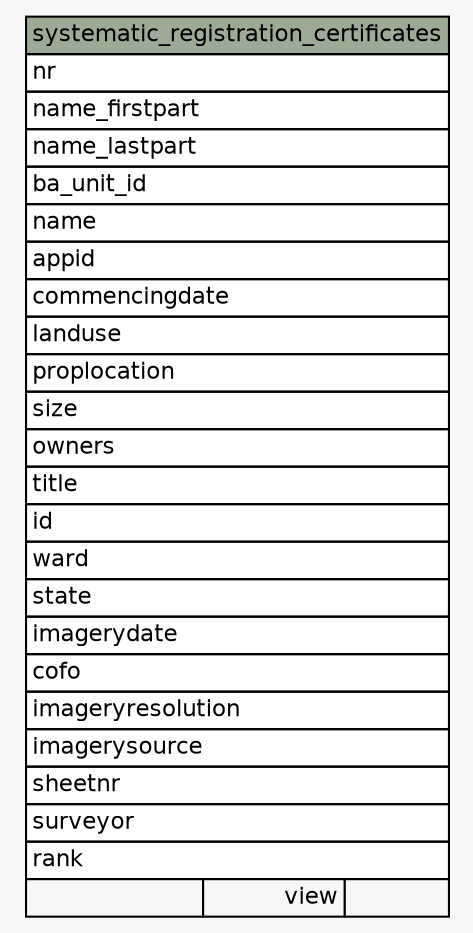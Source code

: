 // dot 2.36.0 on Windows 7 6.1
// SchemaSpy rev 590
digraph "systematic_registration_certificates" {
  graph [
    rankdir="RL"
    bgcolor="#f7f7f7"
    nodesep="0.18"
    ranksep="0.46"
    fontname="Helvetica"
    fontsize="11"
  ];
  node [
    fontname="Helvetica"
    fontsize="11"
    shape="plaintext"
  ];
  edge [
    arrowsize="0.8"
  ];
  "systematic_registration_certificates" [
    label=<
    <TABLE BORDER="0" CELLBORDER="1" CELLSPACING="0" BGCOLOR="#ffffff">
      <TR><TD COLSPAN="3" BGCOLOR="#9bab96" ALIGN="CENTER">systematic_registration_certificates</TD></TR>
      <TR><TD PORT="nr" COLSPAN="3" ALIGN="LEFT">nr</TD></TR>
      <TR><TD PORT="name_firstpart" COLSPAN="3" ALIGN="LEFT">name_firstpart</TD></TR>
      <TR><TD PORT="name_lastpart" COLSPAN="3" ALIGN="LEFT">name_lastpart</TD></TR>
      <TR><TD PORT="ba_unit_id" COLSPAN="3" ALIGN="LEFT">ba_unit_id</TD></TR>
      <TR><TD PORT="name" COLSPAN="3" ALIGN="LEFT">name</TD></TR>
      <TR><TD PORT="appid" COLSPAN="3" ALIGN="LEFT">appid</TD></TR>
      <TR><TD PORT="commencingdate" COLSPAN="3" ALIGN="LEFT">commencingdate</TD></TR>
      <TR><TD PORT="landuse" COLSPAN="3" ALIGN="LEFT">landuse</TD></TR>
      <TR><TD PORT="proplocation" COLSPAN="3" ALIGN="LEFT">proplocation</TD></TR>
      <TR><TD PORT="size" COLSPAN="3" ALIGN="LEFT">size</TD></TR>
      <TR><TD PORT="owners" COLSPAN="3" ALIGN="LEFT">owners</TD></TR>
      <TR><TD PORT="title" COLSPAN="3" ALIGN="LEFT">title</TD></TR>
      <TR><TD PORT="id" COLSPAN="3" ALIGN="LEFT">id</TD></TR>
      <TR><TD PORT="ward" COLSPAN="3" ALIGN="LEFT">ward</TD></TR>
      <TR><TD PORT="state" COLSPAN="3" ALIGN="LEFT">state</TD></TR>
      <TR><TD PORT="imagerydate" COLSPAN="3" ALIGN="LEFT">imagerydate</TD></TR>
      <TR><TD PORT="cofo" COLSPAN="3" ALIGN="LEFT">cofo</TD></TR>
      <TR><TD PORT="imageryresolution" COLSPAN="3" ALIGN="LEFT">imageryresolution</TD></TR>
      <TR><TD PORT="imagerysource" COLSPAN="3" ALIGN="LEFT">imagerysource</TD></TR>
      <TR><TD PORT="sheetnr" COLSPAN="3" ALIGN="LEFT">sheetnr</TD></TR>
      <TR><TD PORT="surveyor" COLSPAN="3" ALIGN="LEFT">surveyor</TD></TR>
      <TR><TD PORT="rank" COLSPAN="3" ALIGN="LEFT">rank</TD></TR>
      <TR><TD ALIGN="LEFT" BGCOLOR="#f7f7f7">  </TD><TD ALIGN="RIGHT" BGCOLOR="#f7f7f7">view</TD><TD ALIGN="RIGHT" BGCOLOR="#f7f7f7">  </TD></TR>
    </TABLE>>
    URL="tables/systematic_registration_certificates.html"
    tooltip="systematic_registration_certificates"
  ];
}

